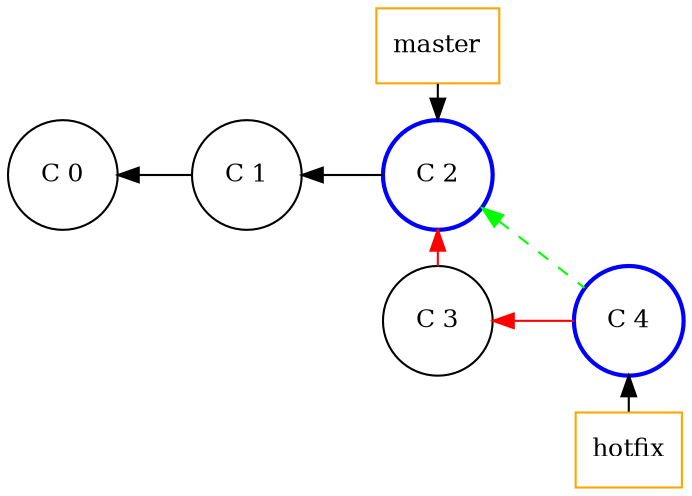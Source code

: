 digraph git_merge_fast_fwd {
    splines=line
    rankdir=LR
    bgcolor=transparent

    node[width=0.3, shape=rect,fontsize=12.0, style="", color=orange]
    edge[dir=back, style=""]
    master [label="master"]
    hotfix [label="hotfix"]

    node[shape=circle,fontsize=12.0, style="", color=""]
    edge[dir=back, style=""]

    c_0 [label="C 0", group=master]
    c_1 [label="C 1", group=master]
    c_3 [label="C 3", group=branch]

    /* Marked nodes */
    node[shape=circle, color=blue, style=bold]
    c_2 [label="C 2", group=master]
    c_4 [label="C 4", group=branch]

    edge[style=""]
    c_0 -> c_1 -> c_2
    edge[color=red]
    c_2 -> c_3
    c_3 -> c_4

    edge[color=""]
    master -> c_2 [dir=""]
    c_4 -> hotfix

    c_2 -> c_4 [color=green, style=dashed]

    {rank=same; c_2 master c_3}
    {rank=same; c_4 hotfix}
}
